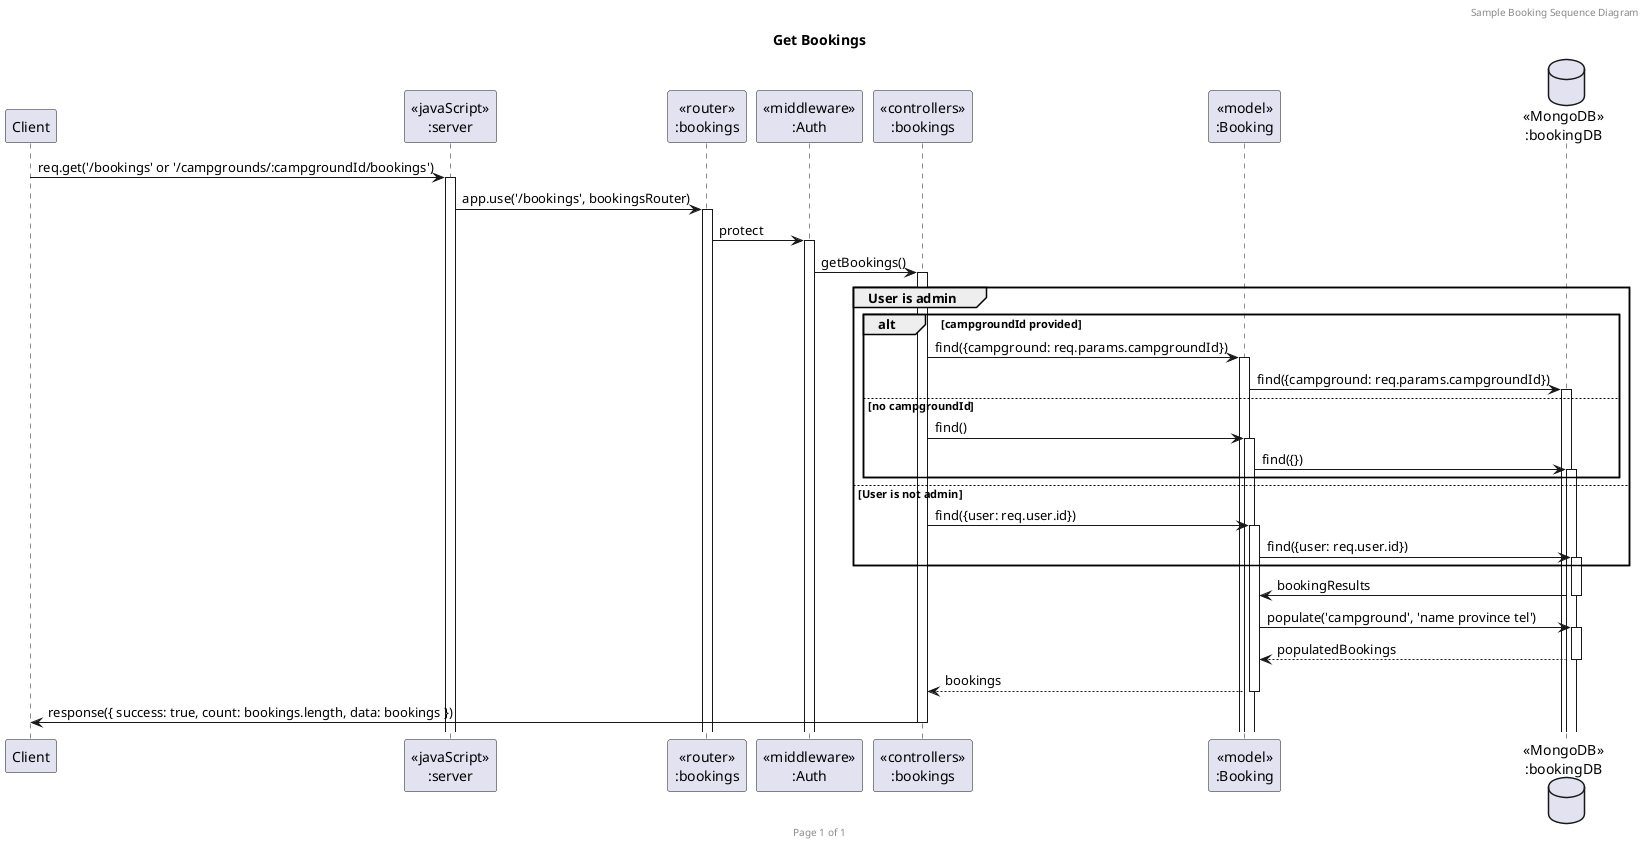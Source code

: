 @startuml Get Bookings

header Sample Booking Sequence Diagram
footer Page %page% of %lastpage%
title "Get Bookings"

participant "Client" as client
participant "<<javaScript>>\n:server" as server
participant "<<router>>\n:bookings" as routerBookings
participant "<<middleware>>\n:Auth" as AuthMiddleware
participant "<<controllers>>\n:bookings" as controllersBookings
participant "<<model>>\n:Booking" as modelBooking
database "<<MongoDB>>\n:bookingDB" as BookingDatabase

client->server ++: req.get('/bookings' or '/campgrounds/:campgroundId/bookings')
server->routerBookings ++: app.use('/bookings', bookingsRouter)
routerBookings -> AuthMiddleware ++: protect
AuthMiddleware -> controllersBookings ++: getBookings()
group User is admin
    alt campgroundId provided
        controllersBookings -> modelBooking ++: find({campground: req.params.campgroundId})
        modelBooking -> BookingDatabase ++: find({campground: req.params.campgroundId})
    else no campgroundId
        controllersBookings -> modelBooking ++: find()
        modelBooking -> BookingDatabase ++: find({})
    end
else User is not admin
    controllersBookings -> modelBooking ++: find({user: req.user.id})
    modelBooking -> BookingDatabase ++: find({user: req.user.id})
end
BookingDatabase -> modelBooking --: bookingResults
modelBooking -> BookingDatabase ++: populate('campground', 'name province tel')
BookingDatabase --> modelBooking --: populatedBookings
controllersBookings <-- modelBooking --: bookings
controllersBookings->client --: response({ success: true, count: bookings.length, data: bookings })

@enduml
